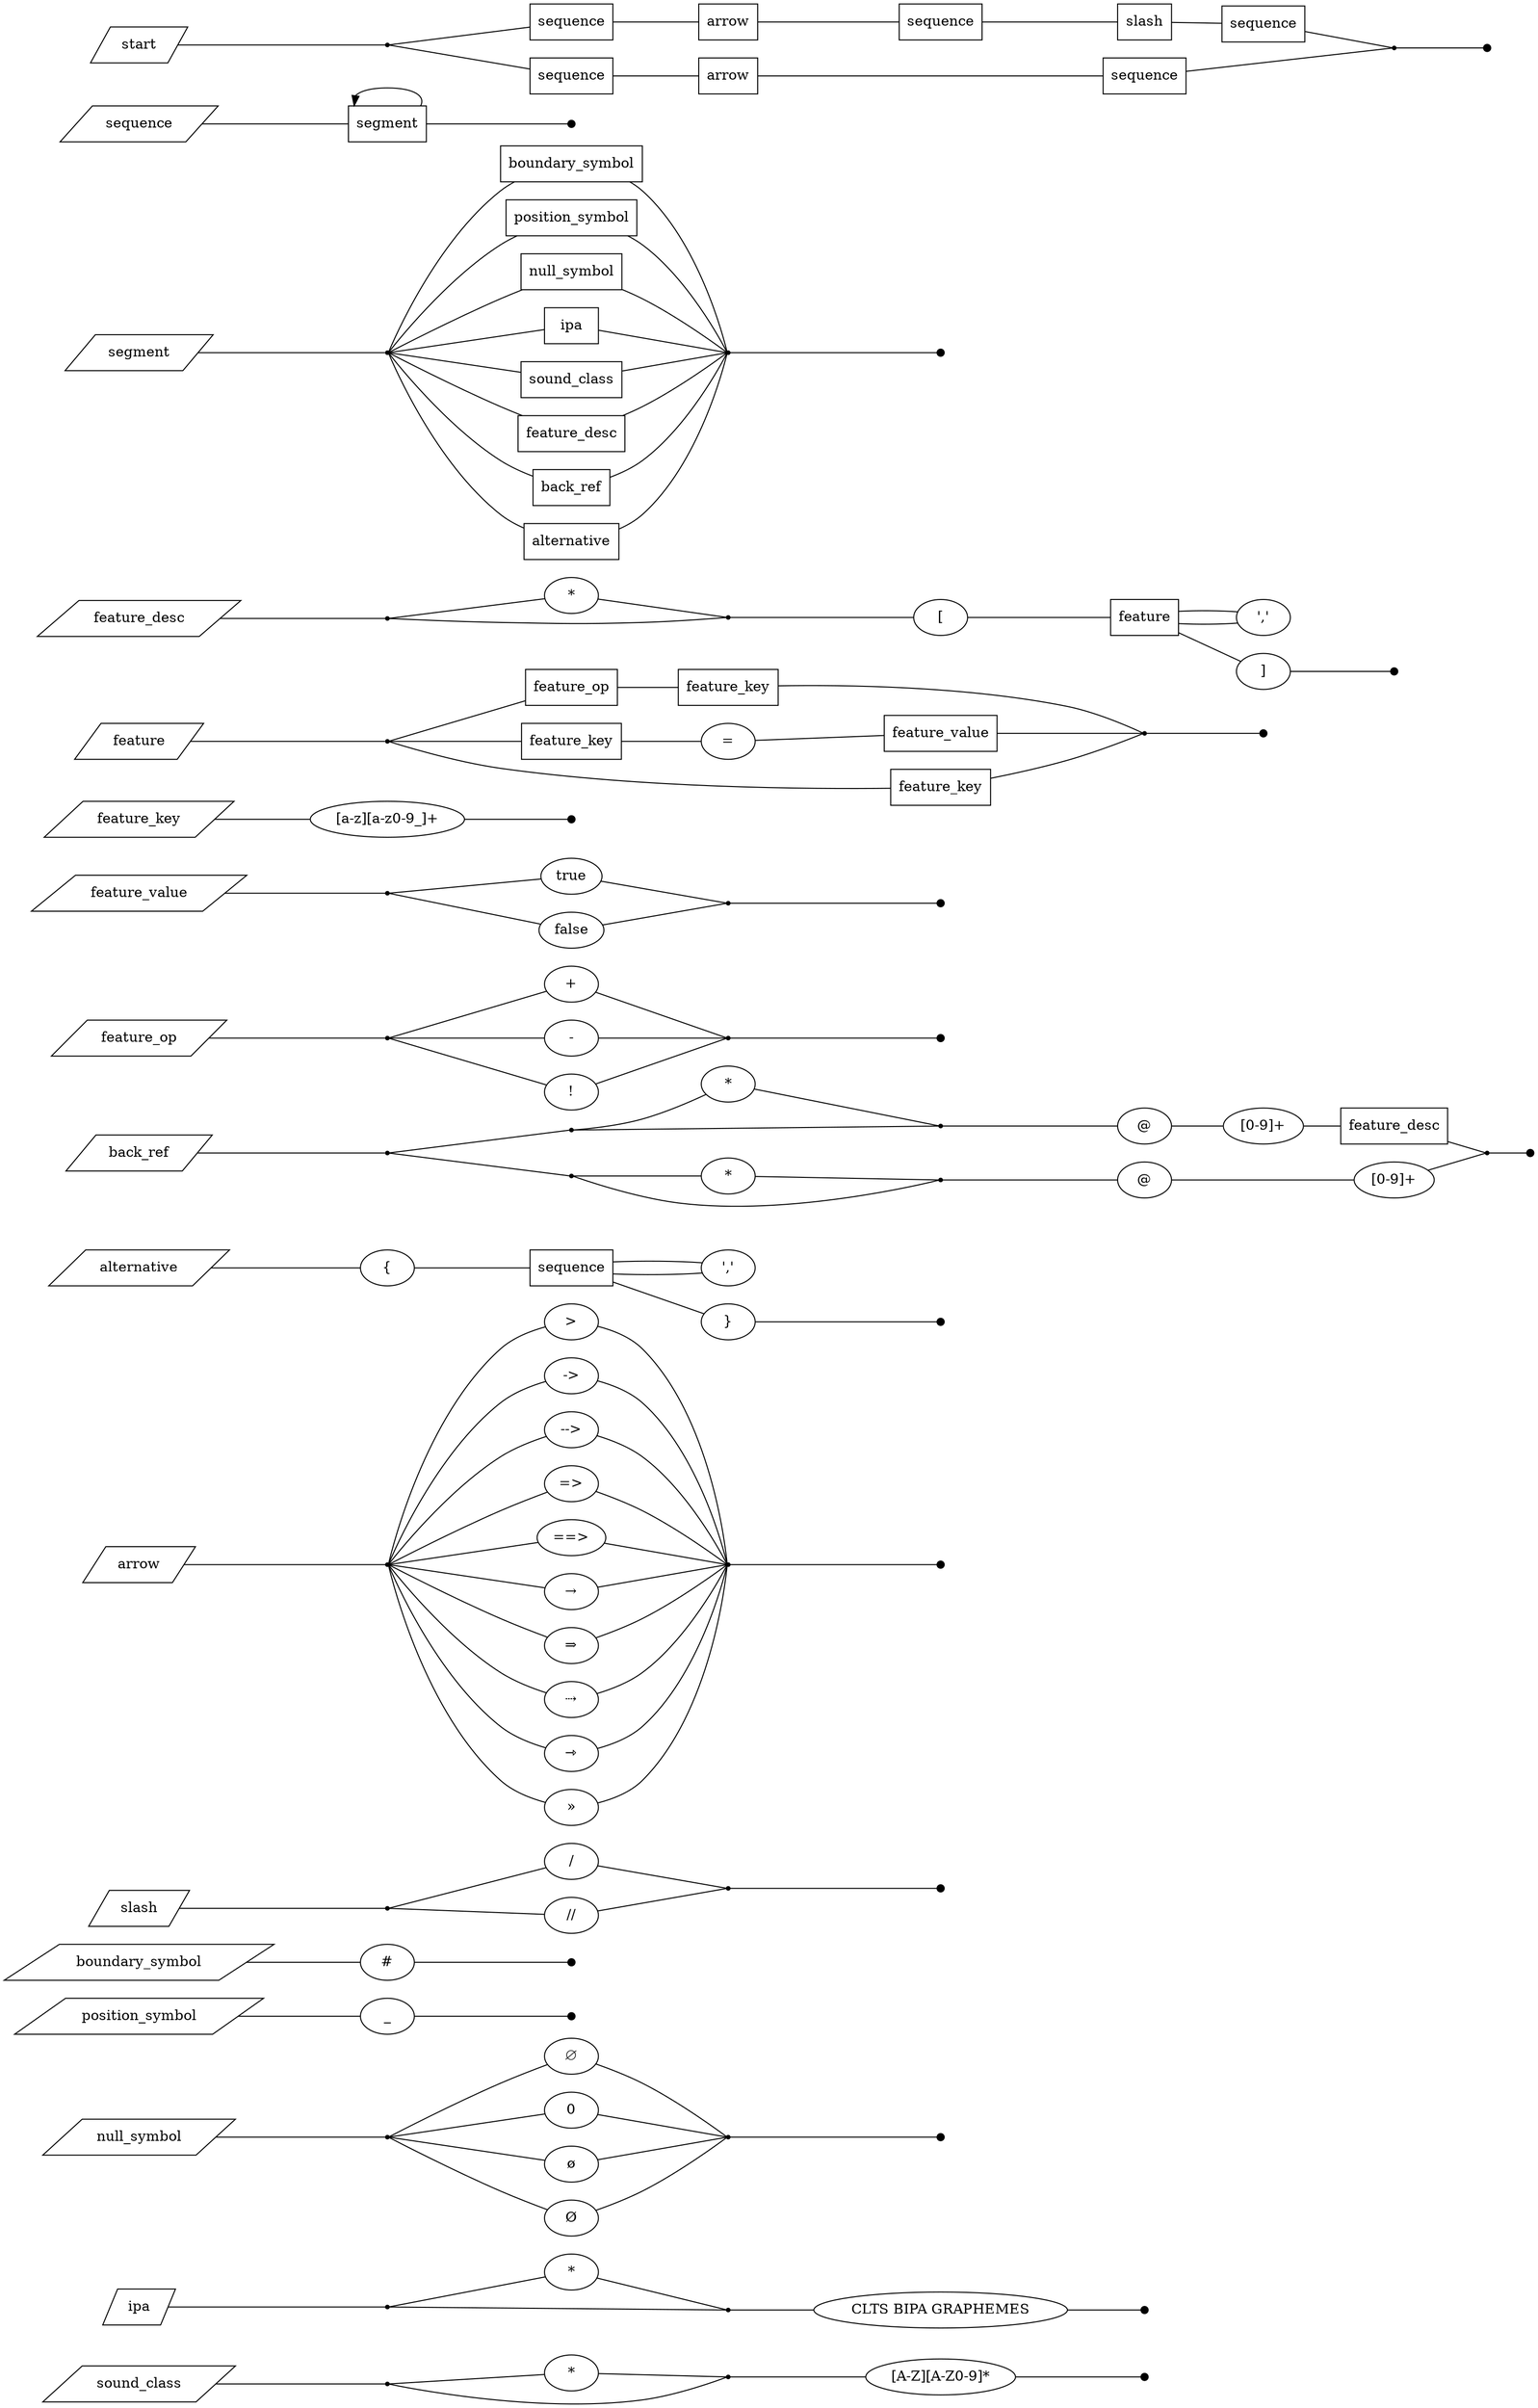 strict digraph {
	graph [bb="-3.9345,0,1323.4,2382",
		packMode=clust,
		rankdir=LR,
		splines=true
	];
	node [label="\N"];
	n1	 [height=0.5,
		label="*",
		pos="479.96,41",
		width=0.75];
	n3	 [height=0.05,
		label="",
		pos="613.46,18",
		shape=point,
		size="1e-10",
		width=0.05];
	n1 -> n3	 [arrowhead=none,
		len="1e-06",
		pos="506.32,36.565 541.84,30.352 603.06,19.645 611.49,18.17"];
	n4	 [height=0.5,
		label="[A-Z][A-Z0-9]*",
		pos="799.95,18",
		width=1.8776];
	n3 -> n4	 [arrowhead=none,
		pos="615.29,18 622.97,18 682.96,18 732.33,18"];
	n5	 [height=0.1,
		label="",
		pos="979.44,18",
		shape=point,
		width=0.1];
	n4 -> n5	 [arrowhead=none,
		pos="867.55,18 911.62,18 963.47,18 975.75,18"];
	n2	 [height=0.05,
		label="",
		pos="320.82,18",
		shape=point,
		size="1e-10",
		width=0.05];
	n2 -> n1	 [arrowhead=none,
		len="1e-06",
		pos="322.82,18.147 332.63,19.582 411.83,31.174 453.51,37.275"];
	n2 -> n3	 [arrowhead=none,
		pos="322.81,17.946 330.48,17.527 381.2,14.82 422.46,14 473.57,12.985 486.37,12.638 537.46,14 567.7,14.806 604.73,17.436 611.41,17.922"];
	sound_class	 [height=0.5,
		label=sound_class,
		pos="109.59,18",
		shape=parallelogram,
		width=2.2463];
	sound_class -> n2	 [arrowhead=none,
		pos="171.95,18 229.83,18 309.15,18 318.84,18"];
	n6	 [height=0.5,
		label="*",
		pos="479.96,133",
		width=0.75];
	n8	 [height=0.05,
		label="",
		pos="613.46,110",
		shape=point,
		size="1e-10",
		width=0.05];
	n6 -> n8	 [arrowhead=none,
		len="1e-06",
		pos="506.32,128.57 541.84,122.35 603.06,111.65 611.49,110.17"];
	n9	 [height=0.5,
		label="CLTS BIPA GRAPHEMES",
		pos="799.95,110",
		width=3.0694];
	n8 -> n9	 [arrowhead=none,
		pos="615.29,110 620.8,110 653.23,110 689.35,110"];
	n10	 [height=0.1,
		label="",
		pos="979.44,110",
		shape=point,
		width=0.1];
	n9 -> n10	 [arrowhead=none,
		pos="910.58,110 940.74,110 967.49,110 975.79,110"];
	n7	 [height=0.05,
		label="",
		pos="320.82,110",
		shape=point,
		size="1e-10",
		width=0.05];
	n7 -> n6	 [arrowhead=none,
		len="1e-06",
		pos="322.82,110.15 332.63,111.58 411.83,123.17 453.51,129.28"];
	n7 -> n8	 [arrowhead=none,
		pos="322.81,109.95 330.48,109.53 381.2,106.82 422.46,106 473.57,104.98 486.37,104.64 537.46,106 567.7,106.81 604.73,109.44 611.41,109.92"];
	ipa	 [height=0.5,
		label=ipa,
		pos="109.59,110",
		shape=parallelogram,
		width=0.90716];
	ipa -> n7	 [arrowhead=none,
		pos="134.59,110 186.97,110 307.77,110 318.98,110"];
	n11	 [height=0.5,
		label=∅,
		pos="479.96,349",
		width=0.75];
	n16	 [height=0.05,
		label="",
		pos="613.46,268",
		shape=point,
		size="1e-10",
		width=0.05];
	n11 -> n16	 [arrowhead=none,
		pos="503.17,339.5 513.78,334.68 526.52,328.48 537.46,322 570.04,302.7 606.29,273.09 611.76,268.58"];
	n17	 [height=0.1,
		label="",
		pos="799.95,268",
		shape=point,
		width=0.1];
	n16 -> n17	 [arrowhead=none,
		pos="615.29,268 627.61,268 774.53,268 796.27,268"];
	n12	 [height=0.5,
		label=0,
		pos="479.96,295",
		width=0.75];
	n12 -> n16	 [arrowhead=none,
		pos="506.01,289.86 541.48,282.57 603.01,269.94 611.49,268.2"];
	n13	 [height=0.5,
		label=ø,
		pos="479.96,241",
		width=0.75];
	n13 -> n16	 [arrowhead=none,
		pos="506.01,246.14 541.48,253.43 603.01,266.06 611.49,267.8"];
	n14	 [height=0.5,
		label=Ø,
		pos="479.96,187",
		width=0.75];
	n14 -> n16	 [arrowhead=none,
		pos="503.17,196.5 513.78,201.32 526.52,207.52 537.46,214 570.04,233.3 606.29,262.91 611.76,267.42"];
	n15	 [height=0.05,
		label="",
		pos="320.82,268",
		shape=point,
		size="1e-10",
		width=0.05];
	n15 -> n11	 [arrowhead=none,
		pos="322.8,268.55 330.41,272.8 380.72,300.84 422.46,322 433.91,327.8 446.8,333.99 457.39,338.98"];
	n15 -> n12	 [arrowhead=none,
		pos="322.82,268.17 332.63,269.86 411.83,283.47 453.51,290.63"];
	n15 -> n13	 [arrowhead=none,
		pos="322.82,267.83 332.63,266.14 411.83,252.53 453.51,245.37"];
	n15 -> n14	 [arrowhead=none,
		pos="322.8,267.45 330.41,263.2 380.72,235.16 422.46,214 433.91,208.2 446.8,202.01 457.39,197.02"];
	null_symbol	 [height=0.5,
		label=null_symbol,
		pos="109.59,268",
		shape=parallelogram,
		width=2.3327];
	null_symbol -> n15	 [arrowhead=none,
		pos="174.22,268 231.93,268 309.4,268 318.86,268"];
	n18	 [height=0.5,
		label=_,
		pos="320.82,389",
		width=0.75];
	n19	 [height=0.1,
		label="",
		pos="479.96,389",
		shape=point,
		width=0.1];
	n18 -> n19	 [arrowhead=none,
		pos="348.12,389 387.96,389 460.62,389 476.04,389"];
	position_symbol	 [height=0.5,
		label=position_symbol,
		pos="109.59,389",
		shape=parallelogram,
		width=2.9375];
	position_symbol -> n18	 [arrowhead=none,
		pos="190.88,389 227.3,389 267.88,389 293.61,389"];
	n20	 [height=0.5,
		label="#",
		pos="320.82,443",
		width=0.75];
	n21	 [height=0.1,
		label="",
		pos="479.96,443",
		shape=point,
		width=0.1];
	n20 -> n21	 [arrowhead=none,
		pos="348.12,443 387.96,443 460.62,443 476.04,443"];
	boundary_symbol	 [height=0.5,
		label=boundary_symbol,
		pos="109.59,443",
		shape=parallelogram,
		width=3.1535];
	boundary_symbol -> n20	 [arrowhead=none,
		pos="196.9,443 231.8,443 269.5,443 293.81,443"];
	n22	 [height=0.5,
		label="/",
		pos="479.96,537",
		width=0.75];
	n25	 [height=0.05,
		label="",
		pos="613.46,510",
		shape=point,
		size="1e-10",
		width=0.05];
	n22 -> n25	 [arrowhead=none,
		pos="506.01,531.86 541.48,524.57 603.01,511.94 611.49,510.2"];
	n26	 [height=0.1,
		label="",
		pos="799.95,510",
		shape=point,
		width=0.1];
	n25 -> n26	 [arrowhead=none,
		pos="615.29,510 627.61,510 774.53,510 796.27,510"];
	n23	 [height=0.5,
		label="//",
		pos="479.96,483",
		width=0.75];
	n23 -> n25	 [arrowhead=none,
		pos="506.01,488.14 541.48,495.43 603.01,508.06 611.49,509.8"];
	n24	 [height=0.05,
		label="",
		pos="320.82,517",
		shape=point,
		size="1e-10",
		width=0.05];
	n24 -> n22	 [arrowhead=none,
		pos="322.82,517.13 332.6,518.37 411.41,528.4 453.18,533.72"];
	n24 -> n23	 [arrowhead=none,
		pos="322.82,516.78 332.68,514.65 412.68,497.34 454.18,488.36"];
	slash	 [height=0.5,
		label=slash,
		pos="109.59,517",
		shape=parallelogram,
		width=1.2095];
	slash -> n24	 [arrowhead=none,
		pos="143.28,517 198.45,517 305.34,517 318.48,517"];
	n27	 [height=0.5,
		label=">",
		pos="479.96,1077",
		width=0.75];
	n38	 [height=0.05,
		label="",
		pos="613.46,834",
		shape=point,
		size="1e-10",
		width=0.05];
	n27 -> n38	 [arrowhead=none,
		pos="505.06,1070.3 516.24,1066 528.91,1059.6 537.46,1050 600.97,978.98 611.32,851.28 612.37,835.59"];
	n39	 [height=0.1,
		label="",
		pos="799.95,834",
		shape=point,
		width=0.1];
	n38 -> n39	 [arrowhead=none,
		pos="615.29,834 627.61,834 774.53,834 796.27,834"];
	n28	 [height=0.5,
		label="->",
		pos="479.96,1023",
		width=0.75];
	n28 -> n38	 [arrowhead=none,
		pos="504.94,1015.8 515.96,1011.5 528.53,1005 537.46,996 589.3,943.52 609.58,848.6 612.17,835.51"];
	n29	 [height=0.5,
		label="-->",
		pos="479.96,969",
		width=0.75];
	n29 -> n38	 [arrowhead=none,
		pos="504.28,961.05 515.14,956.59 527.78,950.24 537.46,942 578.5,907.1 607.62,844.76 611.91,835.24"];
	n30	 [height=0.5,
		label="=>",
		pos="479.96,915",
		width=0.75];
	n30 -> n38	 [arrowhead=none,
		pos="503.17,905.5 513.78,900.68 526.52,894.48 537.46,888 570.04,868.7 606.29,839.09 611.76,834.58"];
	n31	 [height=0.5,
		label="==>",
		pos="479.96,861",
		width=0.75];
	n31 -> n38	 [arrowhead=none,
		pos="506.01,855.86 541.48,848.57 603.01,835.94 611.49,834.2"];
	n32	 [height=0.5,
		label=→,
		pos="479.96,807",
		width=0.75];
	n32 -> n38	 [arrowhead=none,
		pos="506.01,812.14 541.48,819.43 603.01,832.06 611.49,833.8"];
	n33	 [height=0.5,
		label=⇒,
		pos="479.96,753",
		width=0.75];
	n33 -> n38	 [arrowhead=none,
		pos="503.17,762.5 513.78,767.32 526.52,773.52 537.46,780 570.04,799.3 606.29,828.91 611.76,833.42"];
	n34	 [height=0.5,
		label=⇢,
		pos="479.96,699",
		width=0.75];
	n34 -> n38	 [arrowhead=none,
		pos="504.28,706.95 515.14,711.41 527.78,717.76 537.46,726 578.5,760.9 607.62,823.24 611.91,832.76"];
	n35	 [height=0.5,
		label=⇾,
		pos="479.96,645",
		width=0.75];
	n35 -> n38	 [arrowhead=none,
		pos="504.94,652.23 515.96,656.53 528.53,662.95 537.46,672 589.3,724.48 609.58,819.4 612.17,832.49"];
	n36	 [height=0.5,
		label=»,
		pos="479.96,591",
		width=0.75];
	n36 -> n38	 [arrowhead=none,
		pos="505.06,597.74 516.24,601.95 528.91,608.44 537.46,618 600.97,689.02 611.32,816.72 612.37,832.41"];
	n37	 [height=0.05,
		label="",
		pos="320.82,834",
		shape=point,
		size="1e-10",
		width=0.05];
	n37 -> n27	 [arrowhead=none,
		pos="322.13,835.6 325.27,851.34 352.6,979.45 422.46,1050 431.41,1059 443.99,1065.5 455,1069.8"];
	n37 -> n28	 [arrowhead=none,
		pos="322.26,835.2 326.61,846.99 363.27,942.99 422.46,996 431.94,1004.5 444.56,1010.9 455.46,1015.3"];
	n37 -> n29	 [arrowhead=none,
		pos="322.51,834.99 328.56,843.58 373.29,905.91 422.46,942 432.72,949.53 445.4,955.81 456.15,960.42"];
	n37 -> n30	 [arrowhead=none,
		pos="322.8,834.55 330.41,838.8 380.72,866.84 422.46,888 433.91,893.8 446.8,899.99 457.39,904.98"];
	n37 -> n31	 [arrowhead=none,
		pos="322.82,834.17 332.63,835.86 411.83,849.47 453.51,856.63"];
	n37 -> n32	 [arrowhead=none,
		pos="322.82,833.83 332.63,832.14 411.83,818.53 453.51,811.37"];
	n37 -> n33	 [arrowhead=none,
		pos="322.8,833.45 330.41,829.2 380.72,801.16 422.46,780 433.91,774.2 446.8,768.01 457.39,763.02"];
	n37 -> n34	 [arrowhead=none,
		pos="322.51,833.01 328.56,824.42 373.29,762.09 422.46,726 432.72,718.47 445.4,712.19 456.15,707.58"];
	n37 -> n35	 [arrowhead=none,
		pos="322.26,832.8 326.61,821.01 363.27,725.01 422.46,672 431.94,663.51 444.56,657.15 455.46,652.73"];
	n37 -> n36	 [arrowhead=none,
		pos="322.13,832.4 325.27,816.66 352.6,688.55 422.46,618 431.41,608.96 443.99,602.55 455,598.24"];
	arrow	 [height=0.5,
		label=arrow,
		pos="109.59,834",
		shape=parallelogram,
		width=1.3103];
	arrow -> n37	 [arrowhead=none,
		pos="146.56,834 202.64,834 305.85,834 318.53,834"];
	n40	 [height=0.5,
		label="{",
		pos="320.82,1131",
		width=0.75];
	n41	 [height=0.5,
		label=sequence,
		pos="479.96,1131",
		shape=box,
		width=0.91667];
	n40 -> n41	 [arrowhead=none,
		pos="348.12,1131 375.3,1131 417.73,1131 446.87,1131"];
	n42	 [height=0.5,
		label="','",
		pos="613.46,1131",
		width=0.75];
	n41 -> n42	 [arrowhead=none,
		pos="513.13,1125.1 536.1,1123.8 566.53,1124 587.63,1125.6"];
	n43	 [height=0.5,
		label="}",
		pos="613.46,1077",
		width=0.75];
	n41 -> n43	 [arrowhead=none,
		pos="513.13,1117.8 537.01,1108 568.96,1094.9 590.1,1086.2"];
	n42 -> n41	 [arrowhead=none,
		pos="587.63,1136.4 566.53,1138 536.1,1138.2 513.13,1136.9"];
	n44	 [height=0.1,
		label="",
		pos="799.95,1077",
		shape=point,
		width=0.1];
	n43 -> n44	 [arrowhead=none,
		pos="640.51,1077 686.59,1077 779.28,1077 796.25,1077"];
	alternative	 [height=0.5,
		label=alternative,
		pos="109.59,1131",
		shape=parallelogram,
		width=2.0303];
	alternative -> n40	 [arrowhead=none,
		pos="165.83,1131 207.12,1131 261.72,1131 293.58,1131"];
	n45	 [height=0.5,
		label="*",
		pos="613.46,1315",
		width=0.75];
	n47	 [height=0.05,
		label="",
		pos="799.95,1273",
		shape=point,
		size="1e-10",
		width=0.05];
	n45 -> n47	 [arrowhead=none,
		len="1e-06",
		pos="639.35,1309.3 686.56,1298.6 785.53,1276.1 797.72,1273.3"];
	n48	 [height=0.5,
		label="@",
		pos="979.44,1273",
		width=0.75];
	n47 -> n48	 [arrowhead=none,
		pos="802.09,1273 813.37,1273 905.99,1273 952.29,1273"];
	n49	 [height=0.5,
		label="[0-9]+",
		pos="1082.2,1273",
		width=0.94444];
	n48 -> n49	 [arrowhead=none,
		pos="1006.7,1273 1019.4,1273 1034.8,1273 1048.3,1273"];
	n50	 [height=0.5,
		label=feature_desc,
		pos="1194.5,1273",
		shape=box,
		width=1.1806];
	n49 -> n50	 [arrowhead=none,
		pos="1116.3,1273 1127.5,1273 1140.1,1273 1151.9,1273"];
	n46	 [height=0.05,
		label="",
		pos="479.96,1269",
		shape=point,
		size="1e-10",
		width=0.05];
	n46 -> n45	 [arrowhead=none,
		len="1e-06",
		pos="481.78,1269.1 486.93,1269.6 515.42,1272.8 537.46,1280 556.59,1286.2 577.23,1296.1 592.01,1303.8"];
	n46 -> n47	 [arrowhead=none,
		pos="481.88,1269 499.95,1269.2 780.58,1272.8 798.1,1273"];
	n57	 [height=0.05,
		label="",
		pos="1276.6,1246",
		shape=point,
		size="1e-10",
		width=0.05];
	n50 -> n57	 [arrowhead=none,
		pos="1237.5,1258.9 1254.4,1253.2 1270.9,1247.6 1274.8,1246.3"];
	n58	 [height=0.1,
		label="",
		pos="1319.8,1246",
		shape=point,
		width=0.1];
	n57 -> n58	 [arrowhead=none,
		pos="1278.7,1246 1283.9,1246 1308,1246 1316.2,1246"];
	n51	 [height=0.5,
		label="*",
		pos="613.46,1223",
		width=0.75];
	n53	 [height=0.05,
		label="",
		pos="799.95,1219",
		shape=point,
		size="1e-10",
		width=0.05];
	n51 -> n53	 [arrowhead=none,
		len="1e-06",
		pos="640.51,1222.4 688.18,1221.4 785.73,1219.3 797.73,1219"];
	n54	 [height=0.5,
		label="@",
		pos="1082.2,1219",
		width=0.75];
	n53 -> n54	 [arrowhead=none,
		pos="801.76,1219 814.99,1219 987.9,1219 1054.9,1219"];
	n55	 [height=0.5,
		label="[0-9]+",
		pos="1194.5,1219",
		width=0.94444];
	n54 -> n55	 [arrowhead=none,
		pos="1109.4,1219 1124.7,1219 1144.1,1219 1160.5,1219"];
	n55 -> n57	 [arrowhead=none,
		pos="1223.6,1228.4 1243.8,1235.3 1268.5,1243.6 1274.3,1245.6"];
	n52	 [height=0.05,
		label="",
		pos="479.96,1223",
		shape=point,
		size="1e-10",
		width=0.05];
	n52 -> n51	 [arrowhead=none,
		len="1e-06",
		pos="481.8,1223 489.63,1223 550.4,1223 586.24,1223"];
	n52 -> n53	 [arrowhead=none,
		pos="481.85,1222.6 488.75,1219.8 534.38,1201.6 573.46,1196 668.51,1182.4 787.22,1215.6 798.14,1218.8"];
	n56	 [height=0.05,
		label="",
		pos="320.82,1246",
		shape=point,
		size="1e-10",
		width=0.05];
	n56 -> n46	 [arrowhead=none,
		pos="322.82,1246.1 335.58,1248 465.87,1267.1 478.05,1268.9"];
	n56 -> n52	 [arrowhead=none,
		pos="322.82,1245.9 335.58,1244 465.87,1224.9 478.05,1223.1"];
	back_ref	 [height=0.5,
		label=back_ref,
		pos="109.59,1246",
		shape=parallelogram,
		width=1.7567];
	back_ref -> n56	 [arrowhead=none,
		pos="158.33,1246 216.22,1246 307.5,1246 318.68,1246"];
	n59	 [height=0.5,
		label="+",
		pos="479.96,1415",
		width=0.75];
	n63	 [height=0.05,
		label="",
		pos="613.46,1361",
		shape=point,
		size="1e-10",
		width=0.05];
	n59 -> n63	 [arrowhead=none,
		pos="503.27,1405.8 538.44,1391.4 603.64,1364.6 611.65,1361.3"];
	n64	 [height=0.1,
		label="",
		pos="799.95,1361",
		shape=point,
		width=0.1];
	n63 -> n64	 [arrowhead=none,
		pos="615.29,1361 627.61,1361 774.53,1361 796.27,1361"];
	n60	 [height=0.5,
		label="-",
		pos="479.96,1361",
		width=0.75];
	n60 -> n63	 [arrowhead=none,
		pos="507.26,1361 542.94,1361 603.21,1361 611.51,1361"];
	n61	 [height=0.5,
		label="!",
		pos="479.96,1307",
		width=0.75];
	n61 -> n63	 [arrowhead=none,
		pos="503.27,1316.2 538.44,1330.6 603.64,1357.4 611.65,1360.7"];
	n62	 [height=0.05,
		label="",
		pos="320.82,1361",
		shape=point,
		size="1e-10",
		width=0.05];
	n62 -> n59	 [arrowhead=none,
		pos="322.82,1361.3 332.78,1364.8 414.38,1392.8 455.49,1406.9"];
	n62 -> n60	 [arrowhead=none,
		pos="322.82,1361 332.57,1361 410.99,1361 452.84,1361"];
	n62 -> n61	 [arrowhead=none,
		pos="322.82,1360.7 332.78,1357.2 414.38,1329.2 455.49,1315.1"];
	feature_op	 [height=0.5,
		label=feature_op,
		pos="109.59,1361",
		shape=parallelogram,
		width=2.0303];
	feature_op -> n62	 [arrowhead=none,
		pos="165.83,1361 223.95,1361 308.44,1361 318.77,1361"];
	n65	 [height=0.5,
		label=true,
		pos="479.96,1523",
		width=0.75];
	n68	 [height=0.05,
		label="",
		pos="613.46,1496",
		shape=point,
		size="1e-10",
		width=0.05];
	n65 -> n68	 [arrowhead=none,
		pos="506.01,1517.9 541.48,1510.6 603.01,1497.9 611.49,1496.2"];
	n69	 [height=0.1,
		label="",
		pos="799.95,1496",
		shape=point,
		width=0.1];
	n68 -> n69	 [arrowhead=none,
		pos="615.29,1496 627.61,1496 774.53,1496 796.27,1496"];
	n66	 [height=0.5,
		label=false,
		pos="479.96,1469",
		width=0.76389];
	n66 -> n68	 [arrowhead=none,
		pos="506.32,1474.2 541.84,1481.5 603.06,1494.1 611.49,1495.8"];
	n67	 [height=0.05,
		label="",
		pos="320.82,1489",
		shape=point,
		size="1e-10",
		width=0.05];
	n67 -> n65	 [arrowhead=none,
		pos="322.82,1489.2 332.68,1491.3 412.68,1508.7 454.18,1517.6"];
	n67 -> n66	 [arrowhead=none,
		pos="322.82,1488.9 332.57,1487.6 410.99,1477.7 452.84,1472.3"];
	feature_value	 [height=0.5,
		label=feature_value,
		pos="109.59,1489",
		shape=parallelogram,
		width=2.4767];
	feature_value -> n67	 [arrowhead=none,
		pos="177.65,1489 235.03,1489 309.78,1489 318.9,1489"];
	n70	 [height=0.5,
		label="[a-z][a-z0-9_]+",
		pos="320.82,1563",
		width=1.8234];
	n71	 [height=0.1,
		label="",
		pos="479.96,1563",
		shape=point,
		width=0.1];
	n70 -> n71	 [arrowhead=none,
		pos="386.64,1563 423.84,1563 465.29,1563 476.21,1563"];
	feature_key	 [height=0.5,
		label=feature_key,
		pos="109.59,1563",
		shape=parallelogram,
		width=2.1887];
	feature_key -> n70	 [arrowhead=none,
		pos="170.55,1563 196.99,1563 228.12,1563 255.1,1563"];
	n72	 [height=0.5,
		label=feature_op,
		pos="479.96,1699",
		shape=box,
		width=1.0278];
	n73	 [height=0.5,
		label=feature_key,
		pos="799.95,1699",
		shape=box,
		width=1.1111];
	n72 -> n73	 [arrowhead=none,
		pos="517.13,1699 577.36,1699 697.72,1699 759.84,1699"];
	n79	 [height=0.05,
		label="",
		pos="979.44,1645",
		shape=point,
		size="1e-10",
		width=0.05];
	n73 -> n79	 [arrowhead=none,
		pos="840.08,1690.7 861.13,1685.9 887.42,1679.4 910.44,1672 938.51,1663 971.55,1648.1 977.5,1645.4"];
	n80	 [height=0.1,
		label="",
		pos="1082.2,1645",
		shape=point,
		width=0.1];
	n79 -> n80	 [arrowhead=none,
		pos="981.58,1645 991.44,1645 1062.8,1645 1078.3,1645"];
	n74	 [height=0.5,
		label=feature_key,
		pos="479.96,1645",
		shape=box,
		width=1.1111];
	n75	 [height=0.5,
		label="=",
		pos="613.46,1647",
		width=0.75];
	n74 -> n75	 [arrowhead=none,
		pos="520.06,1645.6 541.41,1645.9 567.28,1646.3 586.2,1646.6"];
	n76	 [height=0.5,
		label=feature_value,
		pos="799.95,1645",
		shape=box,
		width=1.25];
	n75 -> n76	 [arrowhead=none,
		pos="640.51,1646.7 670.2,1646.4 719.25,1645.9 754.92,1645.5"];
	n76 -> n79	 [arrowhead=none,
		pos="845.28,1645 894.57,1645 968.48,1645 977.53,1645"];
	n77	 [height=0.5,
		label=feature_key,
		pos="613.46,1593",
		shape=box,
		width=1.1111];
	n77 -> n79	 [arrowhead=none,
		pos="653.82,1592.7 711.08,1593 820.34,1596.8 910.44,1618 939.13,1624.8 971.67,1641.4 977.52,1644.5"];
	n78	 [height=0.05,
		label="",
		pos="320.82,1645",
		shape=point,
		size="1e-10",
		width=0.05];
	n78 -> n72	 [arrowhead=none,
		pos="322.82,1645.3 331.84,1648.4 399.6,1671.7 442.84,1686.6"];
	n78 -> n74	 [arrowhead=none,
		pos="322.82,1645 331.63,1645 396.49,1645 439.8,1645"];
	n78 -> n77	 [arrowhead=none,
		pos="322.8,1644.7 330.39,1642.2 380.59,1626.3 422.46,1618 474.18,1607.7 534.69,1600.6 573.28,1596.6"];
	feature	 [height=0.5,
		label=feature,
		pos="109.59,1645",
		shape=parallelogram,
		width=1.4831];
	feature -> n78	 [arrowhead=none,
		pos="150.93,1645 207.93,1645 306.49,1645 318.59,1645"];
	n81	 [height=0.5,
		label="*",
		pos="479.96,1791",
		width=0.75];
	n83	 [height=0.05,
		label="",
		pos="613.46,1772",
		shape=point,
		size="1e-10",
		width=0.05];
	n81 -> n83	 [arrowhead=none,
		len="1e-06",
		pos="506.63,1787.3 542.21,1782.2 603.11,1773.4 611.5,1772.1"];
	n84	 [height=0.5,
		label="[",
		pos="799.95,1772",
		width=0.75];
	n83 -> n84	 [arrowhead=none,
		pos="615.29,1772 625.32,1772 724.62,1772 772.88,1772"];
	n85	 [height=0.5,
		label=feature,
		pos="979.44,1772",
		shape=box,
		width=0.75];
	n84 -> n85	 [arrowhead=none,
		pos="827.14,1772 860.8,1772 918.87,1772 952.44,1772"];
	n86	 [height=0.5,
		label="','",
		pos="1082.2,1772",
		width=0.75];
	n85 -> n86	 [arrowhead=none,
		pos="1006.7,1766 1022.1,1765 1041.4,1765 1056.5,1766.1"];
	n87	 [height=0.5,
		label="]",
		pos="1082.2,1718",
		width=0.75];
	n85 -> n87	 [arrowhead=none,
		pos="1006.7,1758 1023.5,1749 1045,1737.4 1060.6,1729.1"];
	n82	 [height=0.05,
		label="",
		pos="320.82,1768",
		shape=point,
		size="1e-10",
		width=0.05];
	n82 -> n81	 [arrowhead=none,
		len="1e-06",
		pos="322.82,1768.1 332.63,1769.6 411.83,1781.2 453.51,1787.3"];
	n82 -> n83	 [arrowhead=none,
		pos="323.19,1767.9 336.72,1766.9 447.72,1759.2 537.46,1764 567.8,1765.6 604.75,1770.9 611.41,1771.8"];
	n86 -> n85	 [arrowhead=none,
		pos="1056.5,1777.9 1041.4,1779 1022.1,1779 1006.7,1778"];
	n88	 [height=0.1,
		label="",
		pos="1194.5,1718",
		shape=point,
		width=0.1];
	n87 -> n88	 [arrowhead=none,
		pos="1109.4,1718 1137.4,1718 1179.4,1718 1190.7,1718"];
	feature_desc	 [height=0.5,
		label=feature_desc,
		pos="109.59,1768",
		shape=parallelogram,
		width=2.3327];
	feature_desc -> n82	 [arrowhead=none,
		pos="174.22,1768 231.93,1768 309.4,1768 318.86,1768"];
	n89	 [height=0.5,
		label=boundary_symbol,
		pos="479.96,2223",
		shape=box,
		width=1.5972];
	n98	 [height=0.05,
		label="",
		pos="613.46,2034",
		shape=point,
		size="1e-10",
		width=0.05];
	n89 -> n98	 [arrowhead=none,
		pos="526.39,2204.9 530.4,2202.3 534.18,2199.3 537.46,2196 589.3,2143.5 609.58,2048.6 612.17,2035.5"];
	n99	 [height=0.1,
		label="",
		pos="799.95,2034",
		shape=point,
		width=0.1];
	n98 -> n99	 [arrowhead=none,
		pos="615.29,2034 627.61,2034 774.53,2034 796.27,2034"];
	n90	 [height=0.5,
		label=position_symbol,
		pos="479.96,2169",
		shape=box,
		width=1.4861];
	n90 -> n98	 [arrowhead=none,
		pos="524.96,2150.8 529.39,2148.2 533.65,2145.2 537.46,2142 578.5,2107.1 607.62,2044.8 611.91,2035.2"];
	n91	 [height=0.5,
		label=null_symbol,
		pos="479.96,2115",
		shape=box,
		width=1.1806];
	n91 -> n98	 [arrowhead=none,
		pos="520.95,2097 526.58,2094.1 532.23,2091.1 537.46,2088 570.04,2068.7 606.29,2039.1 611.76,2034.6"];
	n92	 [height=0.5,
		label=ipa,
		pos="479.96,2061",
		shape=box,
		width=0.75];
	n92 -> n98	 [arrowhead=none,
		pos="507.26,2055.6 542.94,2048.3 603.21,2035.9 611.51,2034.2"];
	n93	 [height=0.5,
		label=sound_class,
		pos="479.96,2007",
		shape=box,
		width=1.1389];
	n93 -> n98	 [arrowhead=none,
		pos="521.13,2015.2 556.78,2022.6 604.32,2032.3 611.53,2033.8"];
	n94	 [height=0.5,
		label=feature_desc,
		pos="479.96,1953",
		shape=box,
		width=1.1806];
	n94 -> n98	 [arrowhead=none,
		pos="520.95,1971 526.58,1973.9 532.23,1976.9 537.46,1980 570.04,1999.3 606.29,2028.9 611.76,2033.4"];
	n95	 [height=0.5,
		label=back_ref,
		pos="479.96,1899",
		shape=box,
		width=0.88889];
	n95 -> n98	 [arrowhead=none,
		pos="512.02,1910.3 520.82,1914.4 530.01,1919.7 537.46,1926 578.5,1960.9 607.62,2023.2 611.91,2032.8"];
	n96	 [height=0.5,
		label=alternative,
		pos="479.96,1845",
		shape=box,
		width=1.0278];
	n96 -> n98	 [arrowhead=none,
		pos="517.16,1857.7 524.51,1861.5 531.73,1866.2 537.46,1872 589.3,1924.5 609.58,2019.4 612.17,2032.5"];
	n97	 [height=0.05,
		label="",
		pos="320.82,2034",
		shape=point,
		size="1e-10",
		width=0.05];
	n97 -> n89	 [arrowhead=none,
		pos="322.26,2035.2 326.61,2047 363.27,2143 422.46,2196 426.11,2199.3 430.22,2202.2 434.52,2204.9"];
	n97 -> n90	 [arrowhead=none,
		pos="322.51,2035 328.56,2043.6 373.29,2105.9 422.46,2142 426.85,2145.2 431.67,2148.2 436.6,2150.9"];
	n97 -> n91	 [arrowhead=none,
		pos="322.8,2034.5 330.41,2038.8 380.72,2066.8 422.46,2088 428.28,2090.9 434.48,2094 440.55,2096.9"];
	n97 -> n92	 [arrowhead=none,
		pos="322.82,2034.2 332.57,2035.8 410.99,2049.3 452.84,2056.5"];
	n97 -> n93	 [arrowhead=none,
		pos="322.82,2033.8 331.55,2032.3 395.34,2021.4 438.64,2013.9"];
	n97 -> n94	 [arrowhead=none,
		pos="322.8,2033.5 330.41,2029.2 380.72,2001.2 422.46,1980 428.28,1977.1 434.48,1974 440.55,1971.1"];
	n97 -> n95	 [arrowhead=none,
		pos="322.51,2033 328.56,2024.4 373.29,1962.1 422.46,1926 430.18,1920.3 439.26,1915.4 447.87,1911.3"];
	n97 -> n96	 [arrowhead=none,
		pos="322.26,2032.8 326.61,2021 363.27,1925 422.46,1872 428.38,1866.7 435.51,1862.2 442.69,1858.5"];
	segment	 [height=0.5,
		label=segment,
		pos="109.59,2034",
		shape=parallelogram,
		width=1.6991];
	segment -> n97	 [arrowhead=none,
		pos="156.76,2034 214.53,2034 307.3,2034 318.67,2034"];
	n100	 [height=0.5,
		label=segment,
		pos="320.82,2263",
		shape=box,
		width=0.86111];
	n100 -> n100	 [arrowhead=none,
		dir=back,
		pos="s,292.24,2281.2 293.46,2291.3 297.41,2295.9 306.53,2299 320.82,2299 344.27,2299 353.8,2290.5 349.4,2281.2"];
	n101	 [height=0.1,
		label="",
		pos="479.96,2263",
		shape=point,
		width=0.1];
	n100 -> n101	 [arrowhead=none,
		pos="352.12,2263 392.79,2263 461.63,2263 476.2,2263"];
	sequence	 [height=0.5,
		label=sequence,
		pos="109.59,2263",
		shape=parallelogram,
		width=1.8143];
	sequence -> n100	 [arrowhead=none,
		pos="159.64,2263 199.87,2263 255.52,2263 289.52,2263"];
	n102	 [height=0.5,
		label=sequence,
		pos="479.96,2362",
		shape=box,
		width=0.91667];
	n103	 [height=0.5,
		label=arrow,
		pos="613.46,2364",
		shape=box,
		width=0.75];
	n102 -> n103	 [arrowhead=none,
		pos="513.13,2362.5 535.64,2362.8 565.32,2363.3 586.36,2363.6"];
	n104	 [height=0.5,
		label=sequence,
		pos="799.95,2364",
		shape=box,
		width=0.91667];
	n103 -> n104	 [arrowhead=none,
		pos="640.51,2364 673.68,2364 731,2364 766.85,2364"];
	n105	 [height=0.5,
		label=slash,
		pos="979.44,2364",
		shape=box,
		width=0.75];
	n104 -> n105	 [arrowhead=none,
		pos="833.1,2364 867.26,2364 920.64,2364 952.31,2364"];
	n106	 [height=0.5,
		label=sequence,
		pos="1082.2,2362",
		shape=box,
		width=0.91667];
	n105 -> n106	 [arrowhead=none,
		pos="1006.7,2363.5 1019.6,2363.2 1035.4,2362.9 1049,2362.6"];
	n111	 [height=0.05,
		label="",
		pos="1194.5,2337",
		shape=point,
		size="1e-10",
		width=0.05];
	n106 -> n111	 [arrowhead=none,
		pos="1115.4,2354.7 1145.5,2347.9 1186.5,2338.6 1192.7,2337.2"];
	n112	 [height=0.1,
		label="",
		pos="1276.6,2337",
		shape=point,
		width=0.1];
	n111 -> n112	 [arrowhead=none,
		pos="1196.4,2337 1204.2,2337 1260,2337 1273,2337"];
	n107	 [height=0.5,
		label=sequence,
		pos="613.46,2310",
		shape=box,
		width=0.91667];
	n108	 [height=0.5,
		label=arrow,
		pos="799.95,2310",
		shape=box,
		width=0.75];
	n107 -> n108	 [arrowhead=none,
		pos="646.6,2310 682.42,2310 739.67,2310 772.85,2310"];
	n109	 [height=0.5,
		label=sequence,
		pos="979.44,2310",
		shape=box,
		width=0.91667];
	n108 -> n109	 [arrowhead=none,
		pos="827.14,2310 858.87,2310 912.3,2310 946.43,2310"];
	n109 -> n111	 [arrowhead=none,
		pos="1012.8,2314.1 1068.7,2321.2 1178.6,2335.1 1192.2,2336.8"];
	n110	 [height=0.05,
		label="",
		pos="320.82,2330",
		shape=point,
		size="1e-10",
		width=0.05];
	n110 -> n102	 [arrowhead=none,
		pos="322.82,2330.2 332.13,2332.1 403.98,2346.7 446.9,2355.5"];
	n110 -> n107	 [arrowhead=none,
		pos="322.65,2329.9 336.06,2329 507.49,2317.2 580.21,2312.2"];
	start	 [height=0.5,
		label=start,
		pos="109.59,2330",
		shape=parallelogram,
		width=1.0944];
	start -> n110	 [arrowhead=none,
		pos="140.12,2330 194.19,2330 304.82,2330 318.44,2330"];
}
